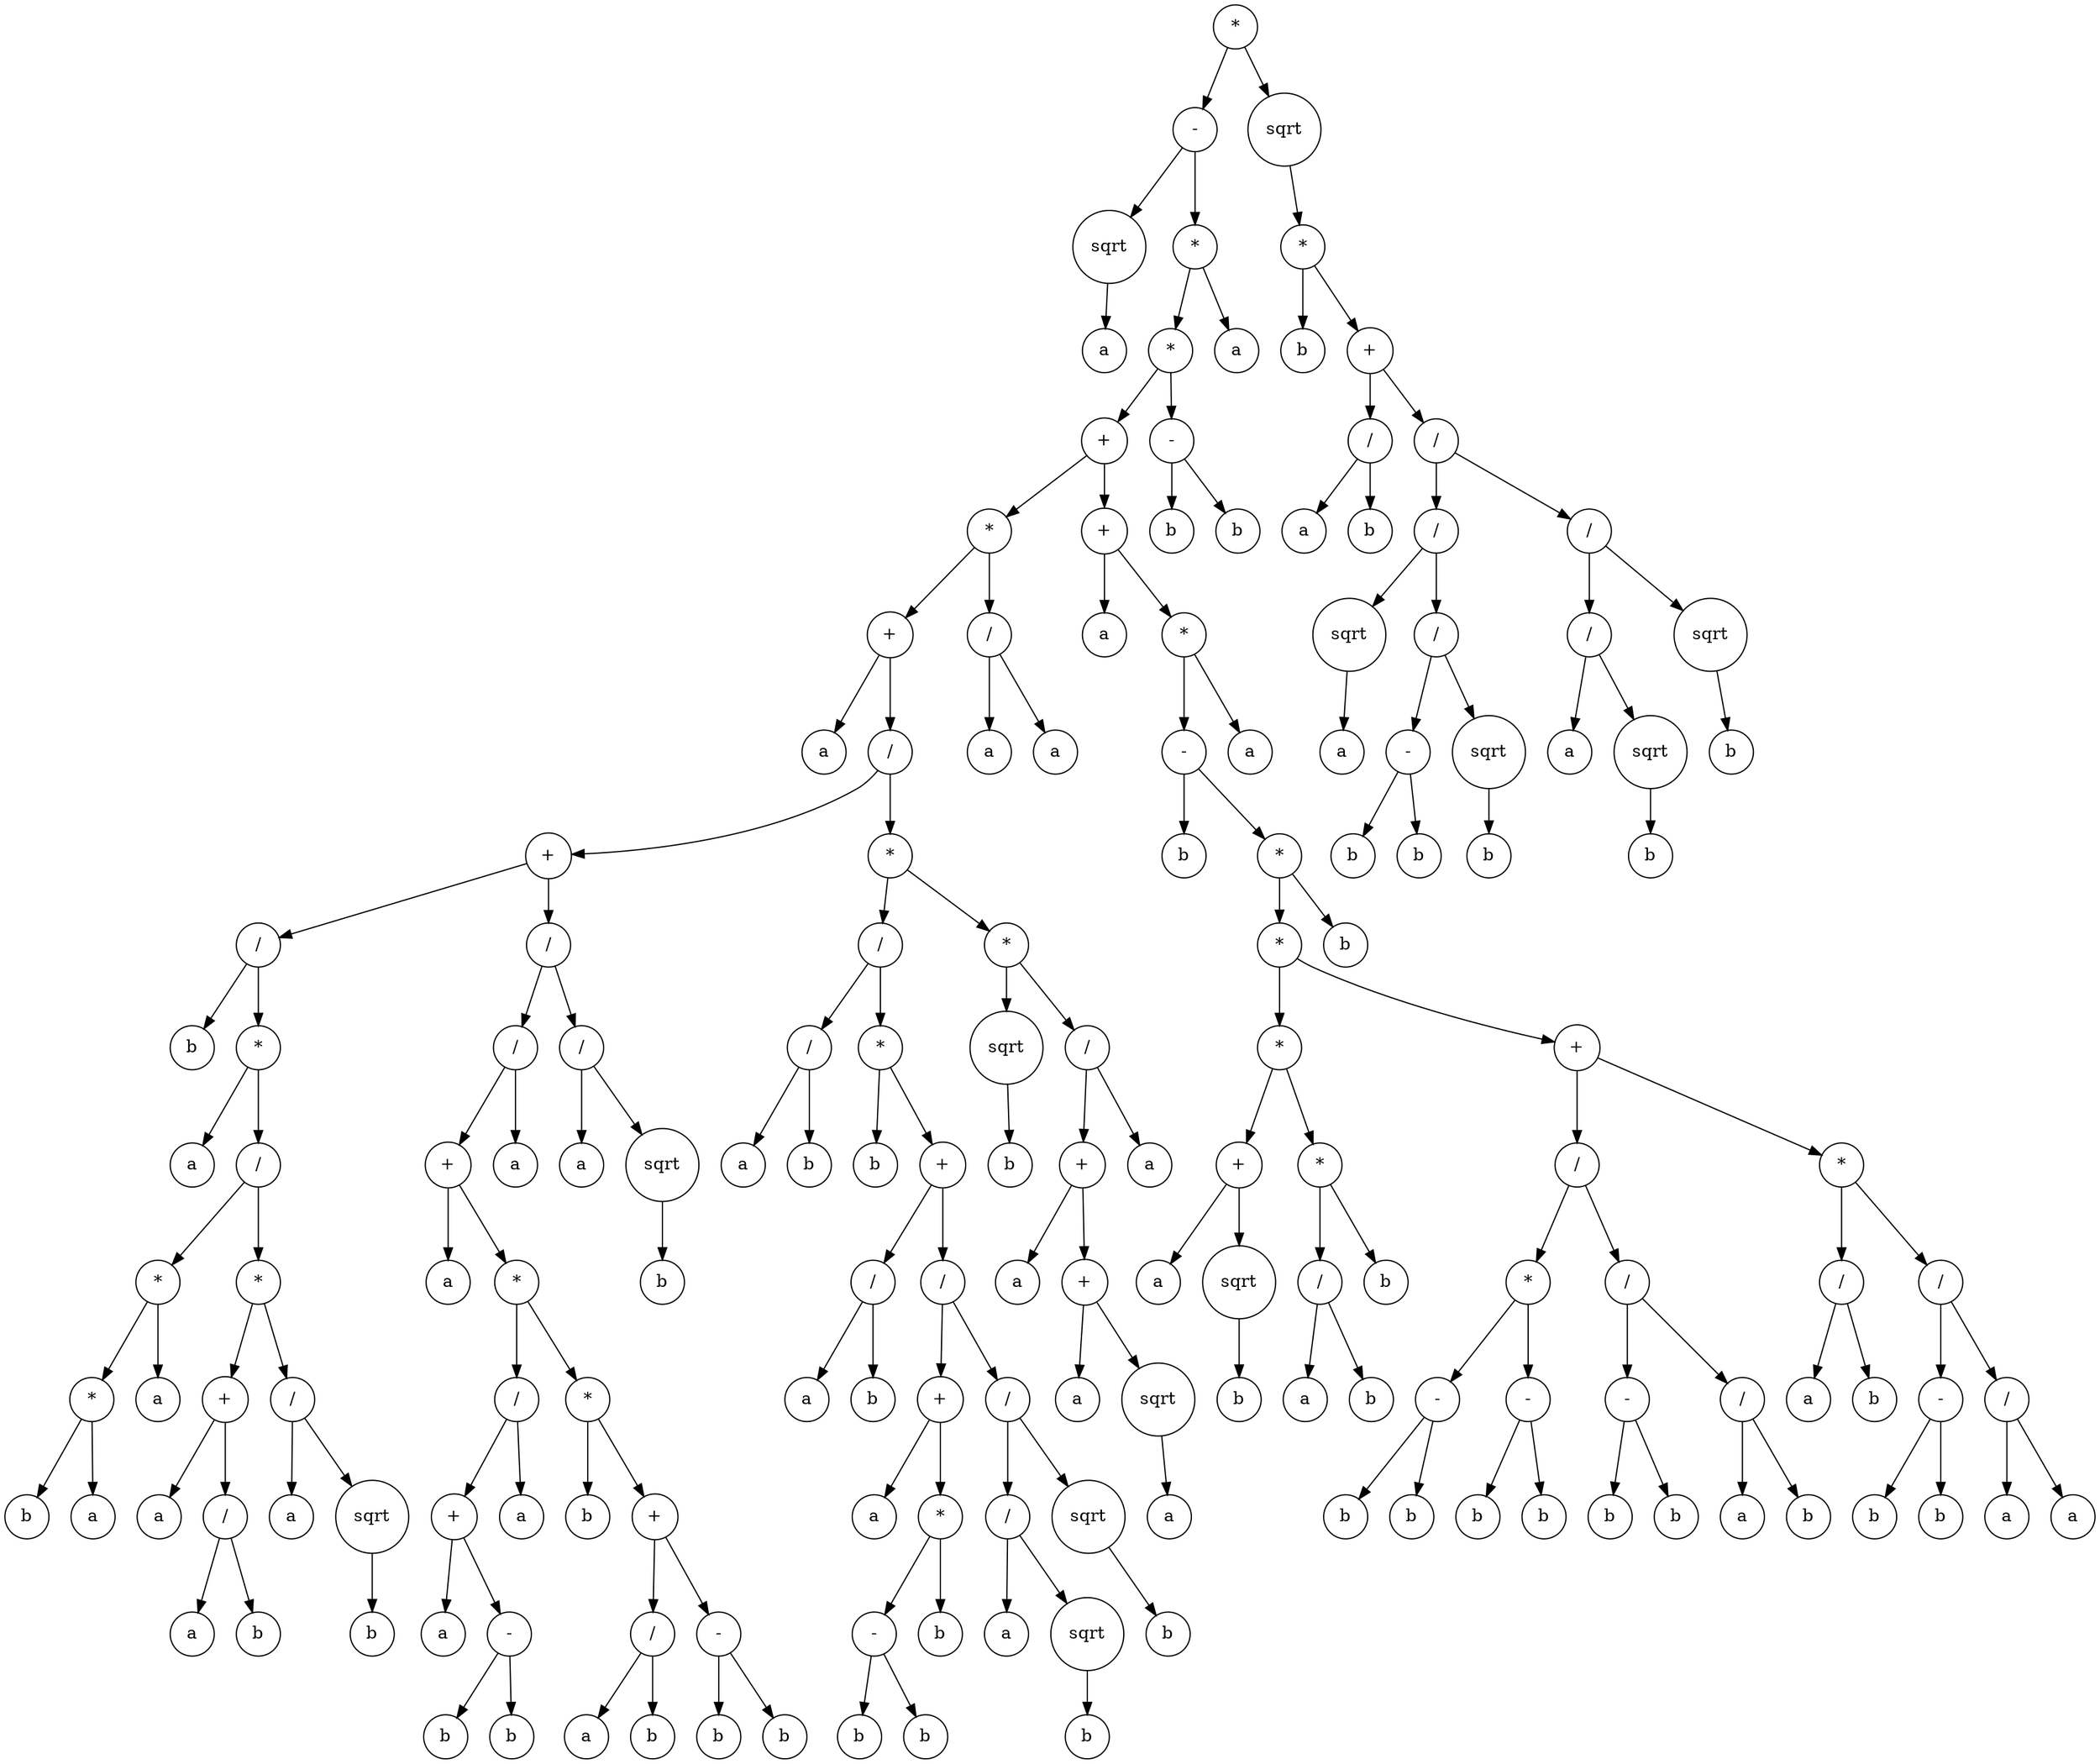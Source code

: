 digraph g {
graph [ordering=out];
node [shape=circle];
n[label = "*"];
n0[label = "-"];
n00[label = "sqrt"];
n000[label = "a"];
n00 -> n000;
n0 -> n00;
n01[label = "*"];
n010[label = "*"];
n0100[label = "+"];
n01000[label = "*"];
n010000[label = "+"];
n0100000[label = "a"];
n010000 -> n0100000;
n0100001[label = "/"];
n01000010[label = "+"];
n010000100[label = "/"];
n0100001000[label = "b"];
n010000100 -> n0100001000;
n0100001001[label = "*"];
n01000010010[label = "a"];
n0100001001 -> n01000010010;
n01000010011[label = "/"];
n010000100110[label = "*"];
n0100001001100[label = "*"];
n01000010011000[label = "b"];
n0100001001100 -> n01000010011000;
n01000010011001[label = "a"];
n0100001001100 -> n01000010011001;
n010000100110 -> n0100001001100;
n0100001001101[label = "a"];
n010000100110 -> n0100001001101;
n01000010011 -> n010000100110;
n010000100111[label = "*"];
n0100001001110[label = "+"];
n01000010011100[label = "a"];
n0100001001110 -> n01000010011100;
n01000010011101[label = "/"];
n010000100111010[label = "a"];
n01000010011101 -> n010000100111010;
n010000100111011[label = "b"];
n01000010011101 -> n010000100111011;
n0100001001110 -> n01000010011101;
n010000100111 -> n0100001001110;
n0100001001111[label = "/"];
n01000010011110[label = "a"];
n0100001001111 -> n01000010011110;
n01000010011111[label = "sqrt"];
n010000100111110[label = "b"];
n01000010011111 -> n010000100111110;
n0100001001111 -> n01000010011111;
n010000100111 -> n0100001001111;
n01000010011 -> n010000100111;
n0100001001 -> n01000010011;
n010000100 -> n0100001001;
n01000010 -> n010000100;
n010000101[label = "/"];
n0100001010[label = "/"];
n01000010100[label = "+"];
n010000101000[label = "a"];
n01000010100 -> n010000101000;
n010000101001[label = "*"];
n0100001010010[label = "/"];
n01000010100100[label = "+"];
n010000101001000[label = "a"];
n01000010100100 -> n010000101001000;
n010000101001001[label = "-"];
n0100001010010010[label = "b"];
n010000101001001 -> n0100001010010010;
n0100001010010011[label = "b"];
n010000101001001 -> n0100001010010011;
n01000010100100 -> n010000101001001;
n0100001010010 -> n01000010100100;
n01000010100101[label = "a"];
n0100001010010 -> n01000010100101;
n010000101001 -> n0100001010010;
n0100001010011[label = "*"];
n01000010100110[label = "b"];
n0100001010011 -> n01000010100110;
n01000010100111[label = "+"];
n010000101001110[label = "/"];
n0100001010011100[label = "a"];
n010000101001110 -> n0100001010011100;
n0100001010011101[label = "b"];
n010000101001110 -> n0100001010011101;
n01000010100111 -> n010000101001110;
n010000101001111[label = "-"];
n0100001010011110[label = "b"];
n010000101001111 -> n0100001010011110;
n0100001010011111[label = "b"];
n010000101001111 -> n0100001010011111;
n01000010100111 -> n010000101001111;
n0100001010011 -> n01000010100111;
n010000101001 -> n0100001010011;
n01000010100 -> n010000101001;
n0100001010 -> n01000010100;
n01000010101[label = "a"];
n0100001010 -> n01000010101;
n010000101 -> n0100001010;
n0100001011[label = "/"];
n01000010110[label = "a"];
n0100001011 -> n01000010110;
n01000010111[label = "sqrt"];
n010000101110[label = "b"];
n01000010111 -> n010000101110;
n0100001011 -> n01000010111;
n010000101 -> n0100001011;
n01000010 -> n010000101;
n0100001 -> n01000010;
n01000011[label = "*"];
n010000110[label = "/"];
n0100001100[label = "/"];
n01000011000[label = "a"];
n0100001100 -> n01000011000;
n01000011001[label = "b"];
n0100001100 -> n01000011001;
n010000110 -> n0100001100;
n0100001101[label = "*"];
n01000011010[label = "b"];
n0100001101 -> n01000011010;
n01000011011[label = "+"];
n010000110110[label = "/"];
n0100001101100[label = "a"];
n010000110110 -> n0100001101100;
n0100001101101[label = "b"];
n010000110110 -> n0100001101101;
n01000011011 -> n010000110110;
n010000110111[label = "/"];
n0100001101110[label = "+"];
n01000011011100[label = "a"];
n0100001101110 -> n01000011011100;
n01000011011101[label = "*"];
n010000110111010[label = "-"];
n0100001101110100[label = "b"];
n010000110111010 -> n0100001101110100;
n0100001101110101[label = "b"];
n010000110111010 -> n0100001101110101;
n01000011011101 -> n010000110111010;
n010000110111011[label = "b"];
n01000011011101 -> n010000110111011;
n0100001101110 -> n01000011011101;
n010000110111 -> n0100001101110;
n0100001101111[label = "/"];
n01000011011110[label = "/"];
n010000110111100[label = "a"];
n01000011011110 -> n010000110111100;
n010000110111101[label = "sqrt"];
n0100001101111010[label = "b"];
n010000110111101 -> n0100001101111010;
n01000011011110 -> n010000110111101;
n0100001101111 -> n01000011011110;
n01000011011111[label = "sqrt"];
n010000110111110[label = "b"];
n01000011011111 -> n010000110111110;
n0100001101111 -> n01000011011111;
n010000110111 -> n0100001101111;
n01000011011 -> n010000110111;
n0100001101 -> n01000011011;
n010000110 -> n0100001101;
n01000011 -> n010000110;
n010000111[label = "*"];
n0100001110[label = "sqrt"];
n01000011100[label = "b"];
n0100001110 -> n01000011100;
n010000111 -> n0100001110;
n0100001111[label = "/"];
n01000011110[label = "+"];
n010000111100[label = "a"];
n01000011110 -> n010000111100;
n010000111101[label = "+"];
n0100001111010[label = "a"];
n010000111101 -> n0100001111010;
n0100001111011[label = "sqrt"];
n01000011110110[label = "a"];
n0100001111011 -> n01000011110110;
n010000111101 -> n0100001111011;
n01000011110 -> n010000111101;
n0100001111 -> n01000011110;
n01000011111[label = "a"];
n0100001111 -> n01000011111;
n010000111 -> n0100001111;
n01000011 -> n010000111;
n0100001 -> n01000011;
n010000 -> n0100001;
n01000 -> n010000;
n010001[label = "/"];
n0100010[label = "a"];
n010001 -> n0100010;
n0100011[label = "a"];
n010001 -> n0100011;
n01000 -> n010001;
n0100 -> n01000;
n01001[label = "+"];
n010010[label = "a"];
n01001 -> n010010;
n010011[label = "*"];
n0100110[label = "-"];
n01001100[label = "b"];
n0100110 -> n01001100;
n01001101[label = "*"];
n010011010[label = "*"];
n0100110100[label = "*"];
n01001101000[label = "+"];
n010011010000[label = "a"];
n01001101000 -> n010011010000;
n010011010001[label = "sqrt"];
n0100110100010[label = "b"];
n010011010001 -> n0100110100010;
n01001101000 -> n010011010001;
n0100110100 -> n01001101000;
n01001101001[label = "*"];
n010011010010[label = "/"];
n0100110100100[label = "a"];
n010011010010 -> n0100110100100;
n0100110100101[label = "b"];
n010011010010 -> n0100110100101;
n01001101001 -> n010011010010;
n010011010011[label = "b"];
n01001101001 -> n010011010011;
n0100110100 -> n01001101001;
n010011010 -> n0100110100;
n0100110101[label = "+"];
n01001101010[label = "/"];
n010011010100[label = "*"];
n0100110101000[label = "-"];
n01001101010000[label = "b"];
n0100110101000 -> n01001101010000;
n01001101010001[label = "b"];
n0100110101000 -> n01001101010001;
n010011010100 -> n0100110101000;
n0100110101001[label = "-"];
n01001101010010[label = "b"];
n0100110101001 -> n01001101010010;
n01001101010011[label = "b"];
n0100110101001 -> n01001101010011;
n010011010100 -> n0100110101001;
n01001101010 -> n010011010100;
n010011010101[label = "/"];
n0100110101010[label = "-"];
n01001101010100[label = "b"];
n0100110101010 -> n01001101010100;
n01001101010101[label = "b"];
n0100110101010 -> n01001101010101;
n010011010101 -> n0100110101010;
n0100110101011[label = "/"];
n01001101010110[label = "a"];
n0100110101011 -> n01001101010110;
n01001101010111[label = "b"];
n0100110101011 -> n01001101010111;
n010011010101 -> n0100110101011;
n01001101010 -> n010011010101;
n0100110101 -> n01001101010;
n01001101011[label = "*"];
n010011010110[label = "/"];
n0100110101100[label = "a"];
n010011010110 -> n0100110101100;
n0100110101101[label = "b"];
n010011010110 -> n0100110101101;
n01001101011 -> n010011010110;
n010011010111[label = "/"];
n0100110101110[label = "-"];
n01001101011100[label = "b"];
n0100110101110 -> n01001101011100;
n01001101011101[label = "b"];
n0100110101110 -> n01001101011101;
n010011010111 -> n0100110101110;
n0100110101111[label = "/"];
n01001101011110[label = "a"];
n0100110101111 -> n01001101011110;
n01001101011111[label = "a"];
n0100110101111 -> n01001101011111;
n010011010111 -> n0100110101111;
n01001101011 -> n010011010111;
n0100110101 -> n01001101011;
n010011010 -> n0100110101;
n01001101 -> n010011010;
n010011011[label = "b"];
n01001101 -> n010011011;
n0100110 -> n01001101;
n010011 -> n0100110;
n0100111[label = "a"];
n010011 -> n0100111;
n01001 -> n010011;
n0100 -> n01001;
n010 -> n0100;
n0101[label = "-"];
n01010[label = "b"];
n0101 -> n01010;
n01011[label = "b"];
n0101 -> n01011;
n010 -> n0101;
n01 -> n010;
n011[label = "a"];
n01 -> n011;
n0 -> n01;
n -> n0;
n1[label = "sqrt"];
n10[label = "*"];
n100[label = "b"];
n10 -> n100;
n101[label = "+"];
n1010[label = "/"];
n10100[label = "a"];
n1010 -> n10100;
n10101[label = "b"];
n1010 -> n10101;
n101 -> n1010;
n1011[label = "/"];
n10110[label = "/"];
n101100[label = "sqrt"];
n1011000[label = "a"];
n101100 -> n1011000;
n10110 -> n101100;
n101101[label = "/"];
n1011010[label = "-"];
n10110100[label = "b"];
n1011010 -> n10110100;
n10110101[label = "b"];
n1011010 -> n10110101;
n101101 -> n1011010;
n1011011[label = "sqrt"];
n10110110[label = "b"];
n1011011 -> n10110110;
n101101 -> n1011011;
n10110 -> n101101;
n1011 -> n10110;
n10111[label = "/"];
n101110[label = "/"];
n1011100[label = "a"];
n101110 -> n1011100;
n1011101[label = "sqrt"];
n10111010[label = "b"];
n1011101 -> n10111010;
n101110 -> n1011101;
n10111 -> n101110;
n101111[label = "sqrt"];
n1011110[label = "b"];
n101111 -> n1011110;
n10111 -> n101111;
n1011 -> n10111;
n101 -> n1011;
n10 -> n101;
n1 -> n10;
n -> n1;
}
